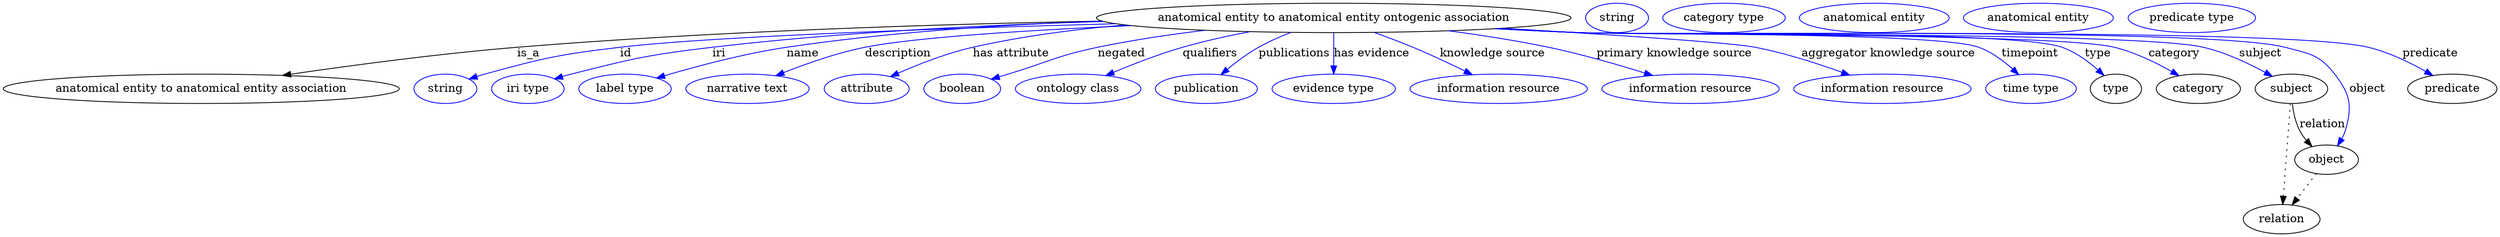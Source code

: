 digraph {
	graph [bb="0,0,3052,283"];
	node [label="\N"];
	"anatomical entity to anatomical entity ontogenic association"	[height=0.5,
		label="anatomical entity to anatomical entity ontogenic association",
		pos="1627.4,265",
		width=8.0701];
	"anatomical entity to anatomical entity association"	[height=0.5,
		pos="242.43,178",
		width=6.7341];
	"anatomical entity to anatomical entity ontogenic association" -> "anatomical entity to anatomical entity association"	[label=is_a,
		lp="642.43,221.5",
		pos="e,341.73,194.47 1343.6,261.13 1143.4,257.38 869.17,248.77 628.43,229 534.81,221.31 429.05,207.23 351.94,195.97"];
	id	[color=blue,
		height=0.5,
		label=string,
		pos="541.43,178",
		width=1.0652];
	"anatomical entity to anatomical entity ontogenic association" -> id	[color=blue,
		label=id,
		lp="761.43,221.5",
		pos="e,570.41,190.01 1360.5,257.9 1147.7,252.18 867.39,242.48 754.43,229 680.17,220.14 661.53,215.87 589.43,196 586.32,195.14 583.12,\
194.18 579.92,193.17",
		style=solid];
	iri	[color=blue,
		height=0.5,
		label="iri type",
		pos="642.43,178",
		width=1.2277];
	"anatomical entity to anatomical entity ontogenic association" -> iri	[color=blue,
		label=iri,
		lp="875.43,221.5",
		pos="e,675.33,190.23 1345.1,260.63 1201.7,256.48 1024.8,247.63 867.43,229 790.13,219.85 770.85,215.26 695.43,196 692.05,195.14 688.57,\
194.18 685.08,193.17",
		style=solid];
	name	[color=blue,
		height=0.5,
		label="label type",
		pos="761.43,178",
		width=1.5707];
	"anatomical entity to anatomical entity ontogenic association" -> name	[color=blue,
		label=name,
		lp="978.43,221.5",
		pos="e,800.21,191.27 1343,261.31 1223.7,257.03 1083.8,247.88 958.43,229 906.96,221.25 849.4,205.83 809.86,194.15",
		style=solid];
	description	[color=blue,
		height=0.5,
		label="narrative text",
		pos="911.43,178",
		width=2.0943];
	"anatomical entity to anatomical entity ontogenic association" -> description	[color=blue,
		label=description,
		lp="1093.9,221.5",
		pos="e,945.68,194.09 1379.1,255.64 1253.4,250.05 1114.7,241.4 1053.4,229 1019.5,222.13 982.7,209 955.06,197.91",
		style=solid];
	"has attribute"	[color=blue,
		height=0.5,
		label=attribute,
		pos="1056.4,178",
		width=1.4443];
	"anatomical entity to anatomical entity ontogenic association" -> "has attribute"	[color=blue,
		label="has attribute",
		lp="1232.4,221.5",
		pos="e,1085.4,193.03 1371.6,256.42 1310.1,251.13 1245,242.6 1185.4,229 1153.9,221.8 1119.8,208.32 1094.6,197.17",
		style=solid];
	negated	[color=blue,
		height=0.5,
		label=boolean,
		pos="1173.4,178",
		width=1.2999];
	"anatomical entity to anatomical entity ontogenic association" -> negated	[color=blue,
		label=negated,
		lp="1367.4,221.5",
		pos="e,1208.6,189.93 1469.9,249.87 1427,244.68 1380.7,237.84 1338.4,229 1288.5,218.56 1277.3,210.87 1228.4,196 1225.1,194.99 1221.7,193.95 \
1218.3,192.9",
		style=solid];
	qualifiers	[color=blue,
		height=0.5,
		label="ontology class",
		pos="1314.4,178",
		width=2.1304];
	"anatomical entity to anatomical entity ontogenic association" -> qualifiers	[color=blue,
		label=qualifiers,
		lp="1475.9,221.5",
		pos="e,1348.3,194.24 1524.9,248.1 1497.8,242.95 1468.8,236.58 1442.4,229 1413.6,220.71 1382.2,208.5 1357.7,198.21",
		style=solid];
	publications	[color=blue,
		height=0.5,
		label=publication,
		pos="1471.4,178",
		width=1.7332];
	"anatomical entity to anatomical entity ontogenic association" -> publications	[color=blue,
		label=publications,
		lp="1579.4,221.5",
		pos="e,1489.4,195.45 1575.1,247.2 1561.8,242.09 1547.8,235.97 1535.4,229 1522,221.42 1508.3,211.19 1497.1,201.95",
		style=solid];
	"has evidence"	[color=blue,
		height=0.5,
		label="evidence type",
		pos="1627.4,178",
		width=2.0943];
	"anatomical entity to anatomical entity ontogenic association" -> "has evidence"	[color=blue,
		label="has evidence",
		lp="1673.9,221.5",
		pos="e,1627.4,196.18 1627.4,246.8 1627.4,235.16 1627.4,219.55 1627.4,206.24",
		style=solid];
	"knowledge source"	[color=blue,
		height=0.5,
		label="information resource",
		pos="1829.4,178",
		width=3.015];
	"anatomical entity to anatomical entity ontogenic association" -> "knowledge source"	[color=blue,
		label="knowledge source",
		lp="1821.9,221.5",
		pos="e,1797.2,195.37 1677.1,247.12 1692.4,241.65 1709.2,235.34 1724.4,229 1745.7,220.11 1768.9,209.19 1788.1,199.83",
		style=solid];
	"primary knowledge source"	[color=blue,
		height=0.5,
		label="information resource",
		pos="2064.4,178",
		width=3.015];
	"anatomical entity to anatomical entity ontogenic association" -> "primary knowledge source"	[color=blue,
		label="primary knowledge source",
		lp="2044.4,221.5",
		pos="e,2018,194.37 1767.6,249.23 1807.5,243.98 1850.9,237.27 1890.4,229 1930.3,220.66 1974.5,207.94 2008.3,197.41",
		style=solid];
	"aggregator knowledge source"	[color=blue,
		height=0.5,
		label="information resource",
		pos="2299.4,178",
		width=3.015];
	"anatomical entity to anatomical entity ontogenic association" -> "aggregator knowledge source"	[color=blue,
		label="aggregator knowledge source",
		lp="2306.9,221.5",
		pos="e,2259.4,194.8 1834.5,252.34 1964.4,244.6 2112.9,234.84 2143.4,229 2179.9,222.03 2219.6,209.19 2249.9,198.27",
		style=solid];
	timepoint	[color=blue,
		height=0.5,
		label="time type",
		pos="2481.4,178",
		width=1.5346];
	"anatomical entity to anatomical entity ontogenic association" -> timepoint	[color=blue,
		label=timepoint,
		lp="2480.4,221.5",
		pos="e,2466.3,195.34 1829.1,252.02 1862,250.23 1895.6,248.48 1927.4,247 1981.9,244.46 2366.2,247.68 2417.4,229 2432.9,223.34 2447.6,212.41 \
2459,202.21",
		style=solid];
	type	[height=0.5,
		pos="2585.4,178",
		width=0.86659];
	"anatomical entity to anatomical entity ontogenic association" -> type	[color=blue,
		label=type,
		lp="2563.4,221.5",
		pos="e,2570.8,194.41 1827.5,251.93 1860.9,250.13 1895.1,248.41 1927.4,247 1993.2,244.14 2457.4,250.91 2519.4,229 2535.7,223.25 2551.3,\
211.87 2563.2,201.41",
		style=solid];
	category	[height=0.5,
		pos="2686.4,178",
		width=1.4263];
	"anatomical entity to anatomical entity ontogenic association" -> category	[color=blue,
		label=category,
		lp="2656.9,221.5",
		pos="e,2662.6,194.22 1826.7,251.89 1860.3,250.08 1894.9,248.37 1927.4,247 2000.3,243.94 2512.6,246.31 2583.4,229 2608.3,222.93 2634.1,\
210.34 2653.8,199.31",
		style=solid];
	subject	[height=0.5,
		pos="2800.4,178",
		width=1.2277];
	"anatomical entity to anatomical entity ontogenic association" -> subject	[color=blue,
		label=subject,
		lp="2762.4,221.5",
		pos="e,2777,193.29 1825.9,251.83 1859.7,250.01 1894.6,248.32 1927.4,247 2012.4,243.59 2609.6,248.26 2692.4,229 2719.3,222.76 2747.4,209.47 \
2768.3,198.15",
		style=solid];
	object	[height=0.5,
		pos="2843.4,91",
		width=1.0832];
	"anatomical entity to anatomical entity ontogenic association" -> object	[color=blue,
		label=object,
		lp="2893.4,178",
		pos="e,2856.8,108.09 1825.1,251.79 1859.2,249.97 1894.3,248.28 1927.4,247 2023.5,243.28 2699.5,253.56 2792.4,229 2822.2,221.12 2834.6,\
220.43 2853.4,196 2872.5,171.26 2875.4,156.9 2866.4,127 2865.4,123.55 2863.9,120.13 2862.2,116.85",
		style=solid];
	predicate	[height=0.5,
		pos="2997.4,178",
		width=1.5165];
	"anatomical entity to anatomical entity ontogenic association" -> predicate	[color=blue,
		label=predicate,
		lp="2970.4,221.5",
		pos="e,2973.6,194.28 1824.7,251.75 1858.9,249.93 1894.2,248.25 1927.4,247 2034.8,242.96 2789.9,254.05 2894.4,229 2919.3,223.04 2945.2,\
210.45 2964.8,199.39",
		style=solid];
	association_type	[color=blue,
		height=0.5,
		label=string,
		pos="1974.4,265",
		width=1.0652];
	association_category	[color=blue,
		height=0.5,
		label="category type",
		pos="2105.4,265",
		width=2.0762];
	subject -> object	[label=relation,
		lp="2838.4,134.5",
		pos="e,2825.5,107.23 2801.5,159.55 2802.7,149.57 2805.2,137.07 2810.4,127 2812.7,122.68 2815.6,118.52 2818.8,114.66"];
	relation	[height=0.5,
		pos="2788.4,18",
		width=1.2999];
	subject -> relation	[pos="e,2789.7,36.188 2799.1,159.79 2797,132.48 2793,78.994 2790.5,46.38",
		style=dotted];
	"anatomical entity to anatomical entity ontogenic association_subject"	[color=blue,
		height=0.5,
		label="anatomical entity",
		pos="2289.4,265",
		width=2.5456];
	object -> relation	[pos="e,2801.2,35.54 2830.9,73.889 2824,64.939 2815.2,53.617 2807.5,43.584",
		style=dotted];
	"anatomical entity to anatomical entity ontogenic association_object"	[color=blue,
		height=0.5,
		label="anatomical entity",
		pos="2490.4,265",
		width=2.5456];
	"anatomical entity to anatomical entity ontogenic association_predicate"	[color=blue,
		height=0.5,
		label="predicate type",
		pos="2678.4,265",
		width=2.1665];
}
